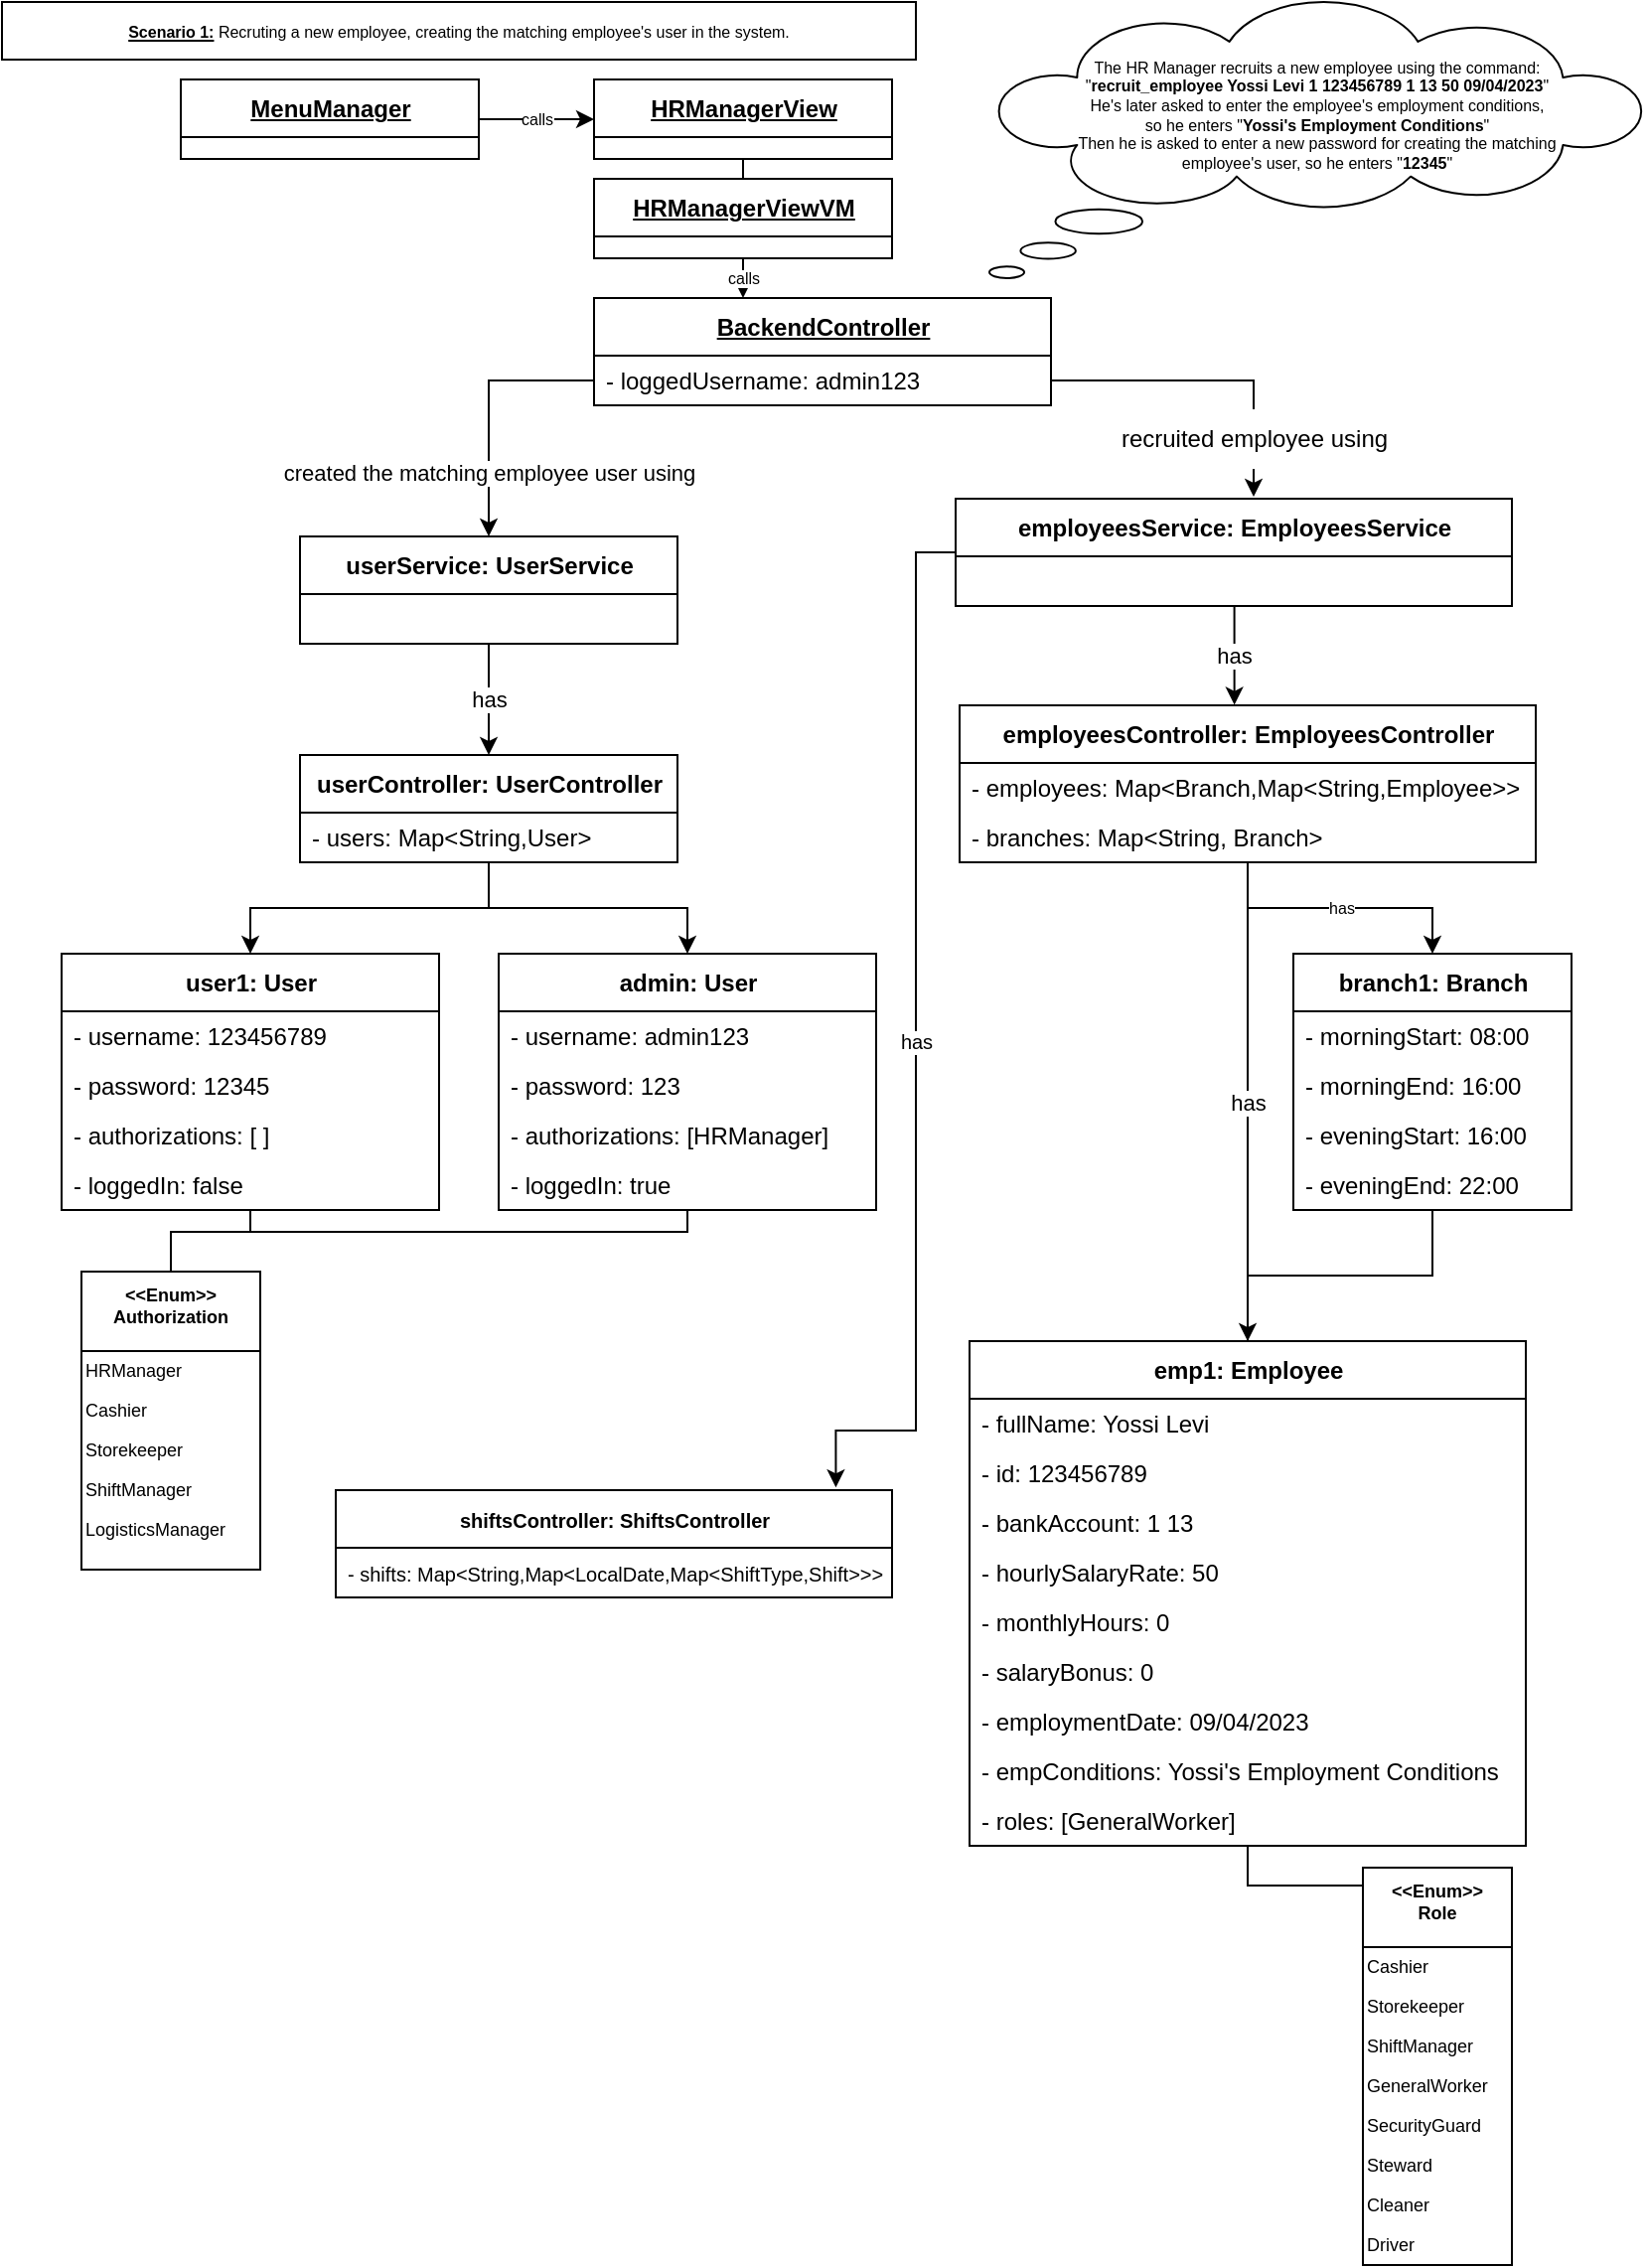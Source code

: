 <mxfile version="20.8.10" type="device"><diagram name="Page-1" id="ixeJwp6oGrkDONA-m-vL"><mxGraphModel dx="886" dy="518" grid="1" gridSize="10" guides="1" tooltips="1" connect="1" arrows="1" fold="1" page="1" pageScale="1" pageWidth="827" pageHeight="1169" math="0" shadow="0"><root><mxCell id="0"/><mxCell id="1" parent="0"/><mxCell id="OswDYO3YPx74lOHUNcAN-1" value="BackendController" style="swimlane;fontStyle=5;align=center;verticalAlign=middle;childLayout=stackLayout;horizontal=1;startSize=29;horizontalStack=0;resizeParent=1;resizeParentMax=0;resizeLast=0;collapsible=0;marginBottom=0;html=1;" parent="1" vertex="1"><mxGeometry x="298" y="150" width="230" height="54" as="geometry"/></mxCell><mxCell id="OswDYO3YPx74lOHUNcAN-3" value="- loggedUsername: admin123" style="text;html=1;strokeColor=none;fillColor=none;align=left;verticalAlign=middle;spacingLeft=4;spacingRight=4;overflow=hidden;rotatable=0;points=[[0,0.5],[1,0.5]];portConstraint=eastwest;" parent="OswDYO3YPx74lOHUNcAN-1" vertex="1"><mxGeometry y="29" width="230" height="25" as="geometry"/></mxCell><mxCell id="OswDYO3YPx74lOHUNcAN-91" value="has" style="edgeStyle=orthogonalEdgeStyle;rounded=0;orthogonalLoop=1;jettySize=auto;html=1;entryX=0.5;entryY=0;entryDx=0;entryDy=0;endArrow=classic;endFill=1;" parent="1" source="OswDYO3YPx74lOHUNcAN-4" target="OswDYO3YPx74lOHUNcAN-12" edge="1"><mxGeometry relative="1" as="geometry"/></mxCell><mxCell id="OswDYO3YPx74lOHUNcAN-4" value="userService: UserService" style="swimlane;fontStyle=1;align=center;verticalAlign=middle;childLayout=stackLayout;horizontal=1;startSize=29;horizontalStack=0;resizeParent=1;resizeParentMax=0;resizeLast=0;collapsible=0;marginBottom=0;html=1;" parent="1" vertex="1"><mxGeometry x="150" y="270" width="190" height="54" as="geometry"/></mxCell><mxCell id="OswDYO3YPx74lOHUNcAN-72" value="has" style="edgeStyle=orthogonalEdgeStyle;rounded=0;orthogonalLoop=1;jettySize=auto;html=1;entryX=0.477;entryY=-0.003;entryDx=0;entryDy=0;endArrow=classic;endFill=1;entryPerimeter=0;" parent="1" source="OswDYO3YPx74lOHUNcAN-10" target="OswDYO3YPx74lOHUNcAN-14" edge="1"><mxGeometry relative="1" as="geometry"><Array as="points"><mxPoint x="620" y="330"/></Array></mxGeometry></mxCell><mxCell id="5I7sH3d-SzGu7MCL7hGr-36" value="has" style="edgeStyle=orthogonalEdgeStyle;rounded=0;orthogonalLoop=1;jettySize=auto;html=1;entryX=0.899;entryY=-0.026;entryDx=0;entryDy=0;entryPerimeter=0;fontSize=10;endArrow=classic;endFill=1;" edge="1" parent="1" source="OswDYO3YPx74lOHUNcAN-10" target="5I7sH3d-SzGu7MCL7hGr-33"><mxGeometry relative="1" as="geometry"><Array as="points"><mxPoint x="460" y="278"/><mxPoint x="460" y="720"/><mxPoint x="420" y="720"/></Array></mxGeometry></mxCell><mxCell id="OswDYO3YPx74lOHUNcAN-10" value="employeesService: EmployeesService" style="swimlane;fontStyle=1;align=center;verticalAlign=middle;childLayout=stackLayout;horizontal=1;startSize=29;horizontalStack=0;resizeParent=1;resizeParentMax=0;resizeLast=0;collapsible=0;marginBottom=0;html=1;" parent="1" vertex="1"><mxGeometry x="480" y="251" width="280" height="54" as="geometry"/></mxCell><mxCell id="OswDYO3YPx74lOHUNcAN-94" style="edgeStyle=orthogonalEdgeStyle;rounded=0;orthogonalLoop=1;jettySize=auto;html=1;entryX=0.5;entryY=0;entryDx=0;entryDy=0;endArrow=classic;endFill=1;" parent="1" source="OswDYO3YPx74lOHUNcAN-12" target="OswDYO3YPx74lOHUNcAN-16" edge="1"><mxGeometry relative="1" as="geometry"/></mxCell><mxCell id="OswDYO3YPx74lOHUNcAN-95" style="edgeStyle=orthogonalEdgeStyle;rounded=0;orthogonalLoop=1;jettySize=auto;html=1;entryX=0.5;entryY=0;entryDx=0;entryDy=0;endArrow=classic;endFill=1;" parent="1" source="OswDYO3YPx74lOHUNcAN-12" target="OswDYO3YPx74lOHUNcAN-20" edge="1"><mxGeometry relative="1" as="geometry"/></mxCell><mxCell id="OswDYO3YPx74lOHUNcAN-12" value="userController: UserController" style="swimlane;fontStyle=1;align=center;verticalAlign=middle;childLayout=stackLayout;horizontal=1;startSize=29;horizontalStack=0;resizeParent=1;resizeParentMax=0;resizeLast=0;collapsible=0;marginBottom=0;html=1;" parent="1" vertex="1"><mxGeometry x="150" y="380" width="190" height="54" as="geometry"/></mxCell><mxCell id="OswDYO3YPx74lOHUNcAN-13" value="- users: Map&amp;lt;String,User&amp;gt;" style="text;html=1;strokeColor=none;fillColor=none;align=left;verticalAlign=middle;spacingLeft=4;spacingRight=4;overflow=hidden;rotatable=0;points=[[0,0.5],[1,0.5]];portConstraint=eastwest;" parent="OswDYO3YPx74lOHUNcAN-12" vertex="1"><mxGeometry y="29" width="190" height="25" as="geometry"/></mxCell><mxCell id="OswDYO3YPx74lOHUNcAN-89" value="has" style="edgeStyle=orthogonalEdgeStyle;rounded=0;orthogonalLoop=1;jettySize=auto;html=1;entryX=0.5;entryY=0;entryDx=0;entryDy=0;endArrow=classic;endFill=1;" parent="1" source="OswDYO3YPx74lOHUNcAN-14" target="OswDYO3YPx74lOHUNcAN-28" edge="1"><mxGeometry relative="1" as="geometry"/></mxCell><mxCell id="5I7sH3d-SzGu7MCL7hGr-31" value="has" style="edgeStyle=orthogonalEdgeStyle;rounded=0;orthogonalLoop=1;jettySize=auto;html=1;entryX=0.5;entryY=0;entryDx=0;entryDy=0;fontSize=8;endArrow=classic;endFill=1;" edge="1" parent="1" source="OswDYO3YPx74lOHUNcAN-14" target="5I7sH3d-SzGu7MCL7hGr-19"><mxGeometry relative="1" as="geometry"/></mxCell><mxCell id="OswDYO3YPx74lOHUNcAN-14" value="employeesController: EmployeesController" style="swimlane;fontStyle=1;align=center;verticalAlign=middle;childLayout=stackLayout;horizontal=1;startSize=29;horizontalStack=0;resizeParent=1;resizeParentMax=0;resizeLast=0;collapsible=0;marginBottom=0;html=1;" parent="1" vertex="1"><mxGeometry x="482" y="355" width="290" height="79" as="geometry"/></mxCell><mxCell id="OswDYO3YPx74lOHUNcAN-15" value="- employees: Map&amp;lt;Branch,Map&amp;lt;String,Employee&amp;gt;&amp;gt;" style="text;html=1;strokeColor=none;fillColor=none;align=left;verticalAlign=middle;spacingLeft=4;spacingRight=4;overflow=hidden;rotatable=0;points=[[0,0.5],[1,0.5]];portConstraint=eastwest;" parent="OswDYO3YPx74lOHUNcAN-14" vertex="1"><mxGeometry y="29" width="290" height="25" as="geometry"/></mxCell><mxCell id="5I7sH3d-SzGu7MCL7hGr-18" value="- branches: Map&amp;lt;String, Branch&amp;gt;" style="text;html=1;strokeColor=none;fillColor=none;align=left;verticalAlign=middle;spacingLeft=4;spacingRight=4;overflow=hidden;rotatable=0;points=[[0,0.5],[1,0.5]];portConstraint=eastwest;" vertex="1" parent="OswDYO3YPx74lOHUNcAN-14"><mxGeometry y="54" width="290" height="25" as="geometry"/></mxCell><mxCell id="5I7sH3d-SzGu7MCL7hGr-64" style="edgeStyle=orthogonalEdgeStyle;rounded=0;orthogonalLoop=1;jettySize=auto;html=1;fontSize=10;endArrow=none;endFill=0;" edge="1" parent="1" source="OswDYO3YPx74lOHUNcAN-16" target="5I7sH3d-SzGu7MCL7hGr-57"><mxGeometry relative="1" as="geometry"><Array as="points"><mxPoint x="125" y="620"/><mxPoint x="85" y="620"/></Array></mxGeometry></mxCell><mxCell id="OswDYO3YPx74lOHUNcAN-16" value="user1: User" style="swimlane;fontStyle=1;align=center;verticalAlign=middle;childLayout=stackLayout;horizontal=1;startSize=29;horizontalStack=0;resizeParent=1;resizeParentMax=0;resizeLast=0;collapsible=0;marginBottom=0;html=1;" parent="1" vertex="1"><mxGeometry x="30" y="480" width="190" height="129" as="geometry"/></mxCell><mxCell id="OswDYO3YPx74lOHUNcAN-17" value="- username: 123456789" style="text;html=1;strokeColor=none;fillColor=none;align=left;verticalAlign=middle;spacingLeft=4;spacingRight=4;overflow=hidden;rotatable=0;points=[[0,0.5],[1,0.5]];portConstraint=eastwest;" parent="OswDYO3YPx74lOHUNcAN-16" vertex="1"><mxGeometry y="29" width="190" height="25" as="geometry"/></mxCell><mxCell id="OswDYO3YPx74lOHUNcAN-18" value="- password: 12345" style="text;html=1;strokeColor=none;fillColor=none;align=left;verticalAlign=middle;spacingLeft=4;spacingRight=4;overflow=hidden;rotatable=0;points=[[0,0.5],[1,0.5]];portConstraint=eastwest;" parent="OswDYO3YPx74lOHUNcAN-16" vertex="1"><mxGeometry y="54" width="190" height="25" as="geometry"/></mxCell><mxCell id="OswDYO3YPx74lOHUNcAN-19" value="- authorizations: [ ]" style="text;html=1;strokeColor=none;fillColor=none;align=left;verticalAlign=middle;spacingLeft=4;spacingRight=4;overflow=hidden;rotatable=0;points=[[0,0.5],[1,0.5]];portConstraint=eastwest;" parent="OswDYO3YPx74lOHUNcAN-16" vertex="1"><mxGeometry y="79" width="190" height="25" as="geometry"/></mxCell><mxCell id="5I7sH3d-SzGu7MCL7hGr-4" value="- loggedIn: false" style="text;html=1;strokeColor=none;fillColor=none;align=left;verticalAlign=middle;spacingLeft=4;spacingRight=4;overflow=hidden;rotatable=0;points=[[0,0.5],[1,0.5]];portConstraint=eastwest;" vertex="1" parent="OswDYO3YPx74lOHUNcAN-16"><mxGeometry y="104" width="190" height="25" as="geometry"/></mxCell><mxCell id="5I7sH3d-SzGu7MCL7hGr-63" style="edgeStyle=orthogonalEdgeStyle;rounded=0;orthogonalLoop=1;jettySize=auto;html=1;fontSize=10;endArrow=none;endFill=0;" edge="1" parent="1" source="OswDYO3YPx74lOHUNcAN-20" target="5I7sH3d-SzGu7MCL7hGr-57"><mxGeometry relative="1" as="geometry"><Array as="points"><mxPoint x="345" y="620"/><mxPoint x="85" y="620"/></Array></mxGeometry></mxCell><mxCell id="OswDYO3YPx74lOHUNcAN-20" value="admin: User" style="swimlane;fontStyle=1;align=center;verticalAlign=middle;childLayout=stackLayout;horizontal=1;startSize=29;horizontalStack=0;resizeParent=1;resizeParentMax=0;resizeLast=0;collapsible=0;marginBottom=0;html=1;" parent="1" vertex="1"><mxGeometry x="250" y="480" width="190" height="129" as="geometry"/></mxCell><mxCell id="OswDYO3YPx74lOHUNcAN-21" value="- username: admin123" style="text;html=1;strokeColor=none;fillColor=none;align=left;verticalAlign=middle;spacingLeft=4;spacingRight=4;overflow=hidden;rotatable=0;points=[[0,0.5],[1,0.5]];portConstraint=eastwest;" parent="OswDYO3YPx74lOHUNcAN-20" vertex="1"><mxGeometry y="29" width="190" height="25" as="geometry"/></mxCell><mxCell id="OswDYO3YPx74lOHUNcAN-22" value="- password: 123" style="text;html=1;strokeColor=none;fillColor=none;align=left;verticalAlign=middle;spacingLeft=4;spacingRight=4;overflow=hidden;rotatable=0;points=[[0,0.5],[1,0.5]];portConstraint=eastwest;" parent="OswDYO3YPx74lOHUNcAN-20" vertex="1"><mxGeometry y="54" width="190" height="25" as="geometry"/></mxCell><mxCell id="OswDYO3YPx74lOHUNcAN-23" value="- authorizations: [HRManager]" style="text;html=1;strokeColor=none;fillColor=none;align=left;verticalAlign=middle;spacingLeft=4;spacingRight=4;overflow=hidden;rotatable=0;points=[[0,0.5],[1,0.5]];portConstraint=eastwest;" parent="OswDYO3YPx74lOHUNcAN-20" vertex="1"><mxGeometry y="79" width="190" height="25" as="geometry"/></mxCell><mxCell id="5I7sH3d-SzGu7MCL7hGr-1" value="- loggedIn: true" style="text;html=1;strokeColor=none;fillColor=none;align=left;verticalAlign=middle;spacingLeft=4;spacingRight=4;overflow=hidden;rotatable=0;points=[[0,0.5],[1,0.5]];portConstraint=eastwest;" vertex="1" parent="OswDYO3YPx74lOHUNcAN-20"><mxGeometry y="104" width="190" height="25" as="geometry"/></mxCell><mxCell id="5I7sH3d-SzGu7MCL7hGr-65" style="edgeStyle=orthogonalEdgeStyle;rounded=0;orthogonalLoop=1;jettySize=auto;html=1;entryX=0.5;entryY=0;entryDx=0;entryDy=0;fontSize=10;endArrow=none;endFill=0;" edge="1" parent="1" source="OswDYO3YPx74lOHUNcAN-28" target="5I7sH3d-SzGu7MCL7hGr-48"><mxGeometry relative="1" as="geometry"/></mxCell><mxCell id="OswDYO3YPx74lOHUNcAN-28" value="emp1: Employee" style="swimlane;fontStyle=1;align=center;verticalAlign=middle;childLayout=stackLayout;horizontal=1;startSize=29;horizontalStack=0;resizeParent=1;resizeParentMax=0;resizeLast=0;collapsible=0;marginBottom=0;html=1;" parent="1" vertex="1"><mxGeometry x="487" y="675" width="280" height="254" as="geometry"/></mxCell><mxCell id="OswDYO3YPx74lOHUNcAN-29" value="- fullName: Yossi Levi" style="text;html=1;strokeColor=none;fillColor=none;align=left;verticalAlign=middle;spacingLeft=4;spacingRight=4;overflow=hidden;rotatable=0;points=[[0,0.5],[1,0.5]];portConstraint=eastwest;" parent="OswDYO3YPx74lOHUNcAN-28" vertex="1"><mxGeometry y="29" width="280" height="25" as="geometry"/></mxCell><mxCell id="OswDYO3YPx74lOHUNcAN-30" value="- id: 123456789" style="text;html=1;strokeColor=none;fillColor=none;align=left;verticalAlign=middle;spacingLeft=4;spacingRight=4;overflow=hidden;rotatable=0;points=[[0,0.5],[1,0.5]];portConstraint=eastwest;" parent="OswDYO3YPx74lOHUNcAN-28" vertex="1"><mxGeometry y="54" width="280" height="25" as="geometry"/></mxCell><mxCell id="OswDYO3YPx74lOHUNcAN-31" value="- bankAccount: 1 13" style="text;html=1;strokeColor=none;fillColor=none;align=left;verticalAlign=middle;spacingLeft=4;spacingRight=4;overflow=hidden;rotatable=0;points=[[0,0.5],[1,0.5]];portConstraint=eastwest;" parent="OswDYO3YPx74lOHUNcAN-28" vertex="1"><mxGeometry y="79" width="280" height="25" as="geometry"/></mxCell><mxCell id="OswDYO3YPx74lOHUNcAN-32" value="- hourlySalaryRate: 50" style="text;html=1;strokeColor=none;fillColor=none;align=left;verticalAlign=middle;spacingLeft=4;spacingRight=4;overflow=hidden;rotatable=0;points=[[0,0.5],[1,0.5]];portConstraint=eastwest;" parent="OswDYO3YPx74lOHUNcAN-28" vertex="1"><mxGeometry y="104" width="280" height="25" as="geometry"/></mxCell><mxCell id="5I7sH3d-SzGu7MCL7hGr-15" value="- monthlyHours: 0" style="text;html=1;strokeColor=none;fillColor=none;align=left;verticalAlign=middle;spacingLeft=4;spacingRight=4;overflow=hidden;rotatable=0;points=[[0,0.5],[1,0.5]];portConstraint=eastwest;" vertex="1" parent="OswDYO3YPx74lOHUNcAN-28"><mxGeometry y="129" width="280" height="25" as="geometry"/></mxCell><mxCell id="5I7sH3d-SzGu7MCL7hGr-16" value="- salaryBonus: 0" style="text;html=1;strokeColor=none;fillColor=none;align=left;verticalAlign=middle;spacingLeft=4;spacingRight=4;overflow=hidden;rotatable=0;points=[[0,0.5],[1,0.5]];portConstraint=eastwest;" vertex="1" parent="OswDYO3YPx74lOHUNcAN-28"><mxGeometry y="154" width="280" height="25" as="geometry"/></mxCell><mxCell id="5I7sH3d-SzGu7MCL7hGr-66" value="- employmentDate: 09/04/2023" style="text;html=1;strokeColor=none;fillColor=none;align=left;verticalAlign=middle;spacingLeft=4;spacingRight=4;overflow=hidden;rotatable=0;points=[[0,0.5],[1,0.5]];portConstraint=eastwest;" vertex="1" parent="OswDYO3YPx74lOHUNcAN-28"><mxGeometry y="179" width="280" height="25" as="geometry"/></mxCell><mxCell id="OswDYO3YPx74lOHUNcAN-39" value="- empConditions: Yossi's Employment Conditions" style="text;html=1;strokeColor=none;fillColor=none;align=left;verticalAlign=middle;spacingLeft=4;spacingRight=4;overflow=hidden;rotatable=0;points=[[0,0.5],[1,0.5]];portConstraint=eastwest;" parent="OswDYO3YPx74lOHUNcAN-28" vertex="1"><mxGeometry y="204" width="280" height="25" as="geometry"/></mxCell><mxCell id="OswDYO3YPx74lOHUNcAN-38" value="- roles: [GeneralWorker]" style="text;html=1;strokeColor=none;fillColor=none;align=left;verticalAlign=middle;spacingLeft=4;spacingRight=4;overflow=hidden;rotatable=0;points=[[0,0.5],[1,0.5]];portConstraint=eastwest;" parent="OswDYO3YPx74lOHUNcAN-28" vertex="1"><mxGeometry y="229" width="280" height="25" as="geometry"/></mxCell><mxCell id="OswDYO3YPx74lOHUNcAN-69" style="edgeStyle=orthogonalEdgeStyle;rounded=0;orthogonalLoop=1;jettySize=auto;html=1;endArrow=classic;endFill=1;startArrow=none;" parent="1" source="OswDYO3YPx74lOHUNcAN-70" edge="1"><mxGeometry relative="1" as="geometry"><mxPoint x="630" y="250" as="targetPoint"/><Array as="points"><mxPoint x="630" y="250"/><mxPoint x="630" y="250"/></Array></mxGeometry></mxCell><mxCell id="OswDYO3YPx74lOHUNcAN-71" value="" style="edgeStyle=orthogonalEdgeStyle;rounded=0;orthogonalLoop=1;jettySize=auto;html=1;entryX=0.5;entryY=0;entryDx=0;entryDy=0;endArrow=none;endFill=1;" parent="1" source="OswDYO3YPx74lOHUNcAN-3" target="OswDYO3YPx74lOHUNcAN-70" edge="1"><mxGeometry relative="1" as="geometry"><mxPoint x="529" y="201.5" as="sourcePoint"/><mxPoint x="620" y="270" as="targetPoint"/><Array as="points"><mxPoint x="630" y="191"/></Array></mxGeometry></mxCell><mxCell id="OswDYO3YPx74lOHUNcAN-70" value="recruited employee using" style="text;html=1;align=center;verticalAlign=middle;resizable=0;points=[];autosize=1;strokeColor=none;fillColor=none;" parent="1" vertex="1"><mxGeometry x="550" y="206" width="160" height="30" as="geometry"/></mxCell><mxCell id="OswDYO3YPx74lOHUNcAN-80" value="created the matching employee user using" style="edgeStyle=orthogonalEdgeStyle;rounded=0;orthogonalLoop=1;jettySize=auto;html=1;exitX=0;exitY=0.5;exitDx=0;exitDy=0;entryX=0.5;entryY=0;entryDx=0;entryDy=0;endArrow=classic;endFill=1;" parent="1" source="OswDYO3YPx74lOHUNcAN-3" target="OswDYO3YPx74lOHUNcAN-4" edge="1"><mxGeometry x="0.51" relative="1" as="geometry"><mxPoint as="offset"/></mxGeometry></mxCell><mxCell id="5I7sH3d-SzGu7MCL7hGr-3" value="The HR Manager recruits a new employee using the command:&lt;br style=&quot;font-size: 8px;&quot;&gt;&quot;&lt;b&gt;recruit_employee Yossi Levi 1 123456789 1 13 50 09/04/2023&lt;/b&gt;&quot;&lt;br&gt;He's later asked to enter the employee's employment conditions,&lt;br&gt;so he enters &quot;&lt;b&gt;Yossi's Employment Conditions&lt;/b&gt;&quot;&lt;br&gt;Then he is asked to enter a new password for creating the matching&lt;br&gt;employee's user, so he enters &quot;&lt;b&gt;12345&lt;/b&gt;&quot;" style="whiteSpace=wrap;html=1;shape=mxgraph.basic.cloud_callout;fontSize=8;labelPosition=center;verticalLabelPosition=middle;align=center;verticalAlign=middle;spacing=0;spacingTop=-25;" vertex="1" parent="1"><mxGeometry x="497" y="1" width="330" height="139" as="geometry"/></mxCell><mxCell id="5I7sH3d-SzGu7MCL7hGr-14" value="calls" style="edgeStyle=orthogonalEdgeStyle;rounded=0;orthogonalLoop=1;jettySize=auto;html=1;entryX=0.327;entryY=0;entryDx=0;entryDy=0;entryPerimeter=0;fontSize=8;endArrow=classic;endFill=1;" edge="1" parent="1" source="5I7sH3d-SzGu7MCL7hGr-5" target="OswDYO3YPx74lOHUNcAN-1"><mxGeometry relative="1" as="geometry"/></mxCell><mxCell id="5I7sH3d-SzGu7MCL7hGr-5" value="HRManagerViewVM" style="swimlane;fontStyle=5;align=center;verticalAlign=middle;childLayout=stackLayout;horizontal=1;startSize=29;horizontalStack=0;resizeParent=1;resizeParentMax=0;resizeLast=0;collapsible=0;marginBottom=0;html=1;" vertex="1" parent="1"><mxGeometry x="298" y="90" width="150" height="40" as="geometry"/></mxCell><mxCell id="5I7sH3d-SzGu7MCL7hGr-13" style="edgeStyle=orthogonalEdgeStyle;rounded=0;orthogonalLoop=1;jettySize=auto;html=1;entryX=0.5;entryY=0;entryDx=0;entryDy=0;fontSize=8;endArrow=none;endFill=0;" edge="1" parent="1" source="5I7sH3d-SzGu7MCL7hGr-7" target="5I7sH3d-SzGu7MCL7hGr-5"><mxGeometry relative="1" as="geometry"><Array as="points"><mxPoint x="373" y="80"/><mxPoint x="373" y="80"/></Array></mxGeometry></mxCell><mxCell id="5I7sH3d-SzGu7MCL7hGr-7" value="HRManagerView" style="swimlane;fontStyle=5;align=center;verticalAlign=middle;childLayout=stackLayout;horizontal=1;startSize=29;horizontalStack=0;resizeParent=1;resizeParentMax=0;resizeLast=0;collapsible=0;marginBottom=0;html=1;" vertex="1" parent="1"><mxGeometry x="298" y="40" width="150" height="40" as="geometry"/></mxCell><mxCell id="5I7sH3d-SzGu7MCL7hGr-9" value="calls" style="edgeStyle=orthogonalEdgeStyle;rounded=0;orthogonalLoop=1;jettySize=auto;html=1;entryX=0;entryY=0.5;entryDx=0;entryDy=0;fontSize=8;" edge="1" parent="1" source="5I7sH3d-SzGu7MCL7hGr-8" target="5I7sH3d-SzGu7MCL7hGr-7"><mxGeometry relative="1" as="geometry"/></mxCell><mxCell id="5I7sH3d-SzGu7MCL7hGr-8" value="MenuManager" style="swimlane;fontStyle=5;align=center;verticalAlign=middle;childLayout=stackLayout;horizontal=1;startSize=29;horizontalStack=0;resizeParent=1;resizeParentMax=0;resizeLast=0;collapsible=0;marginBottom=0;html=1;" vertex="1" parent="1"><mxGeometry x="90" y="40" width="150" height="40" as="geometry"/></mxCell><mxCell id="5I7sH3d-SzGu7MCL7hGr-32" style="edgeStyle=orthogonalEdgeStyle;rounded=0;orthogonalLoop=1;jettySize=auto;html=1;entryX=0.5;entryY=0;entryDx=0;entryDy=0;fontSize=8;endArrow=none;endFill=0;" edge="1" parent="1" source="5I7sH3d-SzGu7MCL7hGr-19" target="OswDYO3YPx74lOHUNcAN-28"><mxGeometry relative="1" as="geometry"/></mxCell><mxCell id="5I7sH3d-SzGu7MCL7hGr-19" value="branch1: Branch" style="swimlane;fontStyle=1;align=center;verticalAlign=middle;childLayout=stackLayout;horizontal=1;startSize=29;horizontalStack=0;resizeParent=1;resizeParentMax=0;resizeLast=0;collapsible=0;marginBottom=0;html=1;" vertex="1" parent="1"><mxGeometry x="650" y="480" width="140" height="129" as="geometry"/></mxCell><mxCell id="5I7sH3d-SzGu7MCL7hGr-20" value="- morningStart: 08:00" style="text;html=1;strokeColor=none;fillColor=none;align=left;verticalAlign=middle;spacingLeft=4;spacingRight=4;overflow=hidden;rotatable=0;points=[[0,0.5],[1,0.5]];portConstraint=eastwest;" vertex="1" parent="5I7sH3d-SzGu7MCL7hGr-19"><mxGeometry y="29" width="140" height="25" as="geometry"/></mxCell><mxCell id="5I7sH3d-SzGu7MCL7hGr-28" value="- morningEnd: 16:00" style="text;html=1;strokeColor=none;fillColor=none;align=left;verticalAlign=middle;spacingLeft=4;spacingRight=4;overflow=hidden;rotatable=0;points=[[0,0.5],[1,0.5]];portConstraint=eastwest;" vertex="1" parent="5I7sH3d-SzGu7MCL7hGr-19"><mxGeometry y="54" width="140" height="25" as="geometry"/></mxCell><mxCell id="5I7sH3d-SzGu7MCL7hGr-29" value="- eveningStart: 16:00" style="text;html=1;strokeColor=none;fillColor=none;align=left;verticalAlign=middle;spacingLeft=4;spacingRight=4;overflow=hidden;rotatable=0;points=[[0,0.5],[1,0.5]];portConstraint=eastwest;" vertex="1" parent="5I7sH3d-SzGu7MCL7hGr-19"><mxGeometry y="79" width="140" height="25" as="geometry"/></mxCell><mxCell id="5I7sH3d-SzGu7MCL7hGr-30" value="- eveningEnd: 22:00" style="text;html=1;strokeColor=none;fillColor=none;align=left;verticalAlign=middle;spacingLeft=4;spacingRight=4;overflow=hidden;rotatable=0;points=[[0,0.5],[1,0.5]];portConstraint=eastwest;" vertex="1" parent="5I7sH3d-SzGu7MCL7hGr-19"><mxGeometry y="104" width="140" height="25" as="geometry"/></mxCell><mxCell id="5I7sH3d-SzGu7MCL7hGr-33" value="shiftsController: ShiftsController" style="swimlane;fontStyle=1;align=center;verticalAlign=middle;childLayout=stackLayout;horizontal=1;startSize=29;horizontalStack=0;resizeParent=1;resizeParentMax=0;resizeLast=0;collapsible=0;marginBottom=0;html=1;fontSize=10;" vertex="1" parent="1"><mxGeometry x="168" y="750" width="280" height="54" as="geometry"/></mxCell><mxCell id="5I7sH3d-SzGu7MCL7hGr-34" value="- shifts: Map&amp;lt;String,Map&amp;lt;LocalDate,Map&amp;lt;ShiftType,Shift&amp;gt;&amp;gt;&amp;gt;" style="text;html=1;strokeColor=none;fillColor=none;align=left;verticalAlign=middle;spacingLeft=4;spacingRight=4;overflow=hidden;rotatable=0;points=[[0,0.5],[1,0.5]];portConstraint=eastwest;fontSize=10;" vertex="1" parent="5I7sH3d-SzGu7MCL7hGr-33"><mxGeometry y="29" width="280" height="25" as="geometry"/></mxCell><mxCell id="5I7sH3d-SzGu7MCL7hGr-47" value="&lt;b&gt;&lt;u&gt;Scenario 1:&lt;/u&gt;&lt;/b&gt; Recruting a new employee, creating the matching employee's user in the system." style="rounded=0;whiteSpace=wrap;html=1;fontSize=8;" vertex="1" parent="1"><mxGeometry y="1" width="460" height="29" as="geometry"/></mxCell><mxCell id="5I7sH3d-SzGu7MCL7hGr-48" value="&lt;&lt;Enum&gt;&gt;&#10;Role" style="swimlane;fontStyle=1;align=center;verticalAlign=top;childLayout=stackLayout;horizontal=1;startSize=40;horizontalStack=0;resizeParent=1;resizeLast=0;collapsible=1;marginBottom=0;rounded=0;shadow=0;strokeWidth=1;fontSize=9;" vertex="1" parent="1"><mxGeometry x="685" y="940" width="75" height="200" as="geometry"><mxRectangle x="130" y="380" width="160" height="26" as="alternateBounds"/></mxGeometry></mxCell><mxCell id="5I7sH3d-SzGu7MCL7hGr-49" value="Cashier" style="text;html=1;align=left;verticalAlign=middle;resizable=0;points=[];autosize=1;strokeColor=none;fillColor=none;fontSize=9;" vertex="1" parent="5I7sH3d-SzGu7MCL7hGr-48"><mxGeometry y="40" width="75" height="20" as="geometry"/></mxCell><mxCell id="5I7sH3d-SzGu7MCL7hGr-50" value="Storekeeper" style="text;html=1;align=left;verticalAlign=middle;resizable=0;points=[];autosize=1;strokeColor=none;fillColor=none;fontSize=9;" vertex="1" parent="5I7sH3d-SzGu7MCL7hGr-48"><mxGeometry y="60" width="75" height="20" as="geometry"/></mxCell><mxCell id="5I7sH3d-SzGu7MCL7hGr-51" value="ShiftManager" style="text;html=1;align=left;verticalAlign=middle;resizable=0;points=[];autosize=1;strokeColor=none;fillColor=none;fontSize=9;" vertex="1" parent="5I7sH3d-SzGu7MCL7hGr-48"><mxGeometry y="80" width="75" height="20" as="geometry"/></mxCell><mxCell id="5I7sH3d-SzGu7MCL7hGr-52" value="GeneralWorker" style="text;html=1;align=left;verticalAlign=middle;resizable=0;points=[];autosize=1;strokeColor=none;fillColor=none;fontSize=9;" vertex="1" parent="5I7sH3d-SzGu7MCL7hGr-48"><mxGeometry y="100" width="75" height="20" as="geometry"/></mxCell><mxCell id="5I7sH3d-SzGu7MCL7hGr-53" value="SecurityGuard" style="text;html=1;align=left;verticalAlign=middle;resizable=0;points=[];autosize=1;strokeColor=none;fillColor=none;fontSize=9;" vertex="1" parent="5I7sH3d-SzGu7MCL7hGr-48"><mxGeometry y="120" width="75" height="20" as="geometry"/></mxCell><mxCell id="5I7sH3d-SzGu7MCL7hGr-54" value="Steward" style="text;html=1;align=left;verticalAlign=middle;resizable=0;points=[];autosize=1;strokeColor=none;fillColor=none;fontSize=9;" vertex="1" parent="5I7sH3d-SzGu7MCL7hGr-48"><mxGeometry y="140" width="75" height="20" as="geometry"/></mxCell><mxCell id="5I7sH3d-SzGu7MCL7hGr-55" value="Cleaner" style="text;html=1;align=left;verticalAlign=middle;resizable=0;points=[];autosize=1;strokeColor=none;fillColor=none;fontSize=9;" vertex="1" parent="5I7sH3d-SzGu7MCL7hGr-48"><mxGeometry y="160" width="75" height="20" as="geometry"/></mxCell><mxCell id="5I7sH3d-SzGu7MCL7hGr-56" value="Driver" style="text;html=1;align=left;verticalAlign=middle;resizable=0;points=[];autosize=1;strokeColor=none;fillColor=none;fontSize=9;" vertex="1" parent="5I7sH3d-SzGu7MCL7hGr-48"><mxGeometry y="180" width="75" height="20" as="geometry"/></mxCell><mxCell id="5I7sH3d-SzGu7MCL7hGr-57" value="&lt;&lt;Enum&gt;&gt;&#10;Authorization" style="swimlane;fontStyle=1;align=center;verticalAlign=top;childLayout=stackLayout;horizontal=1;startSize=40;horizontalStack=0;resizeParent=1;resizeLast=0;collapsible=1;marginBottom=0;rounded=0;shadow=0;strokeWidth=1;fontSize=9;" vertex="1" parent="1"><mxGeometry x="40" y="640" width="90" height="150" as="geometry"><mxRectangle x="130" y="380" width="160" height="26" as="alternateBounds"/></mxGeometry></mxCell><mxCell id="5I7sH3d-SzGu7MCL7hGr-58" value="HRManager" style="text;html=1;align=left;verticalAlign=middle;resizable=0;points=[];autosize=1;strokeColor=none;fillColor=none;fontSize=9;" vertex="1" parent="5I7sH3d-SzGu7MCL7hGr-57"><mxGeometry y="40" width="90" height="20" as="geometry"/></mxCell><mxCell id="5I7sH3d-SzGu7MCL7hGr-59" value="Cashier" style="text;html=1;align=left;verticalAlign=middle;resizable=0;points=[];autosize=1;strokeColor=none;fillColor=none;fontSize=9;" vertex="1" parent="5I7sH3d-SzGu7MCL7hGr-57"><mxGeometry y="60" width="90" height="20" as="geometry"/></mxCell><mxCell id="5I7sH3d-SzGu7MCL7hGr-60" value="Storekeeper" style="text;html=1;align=left;verticalAlign=middle;resizable=0;points=[];autosize=1;strokeColor=none;fillColor=none;fontSize=9;" vertex="1" parent="5I7sH3d-SzGu7MCL7hGr-57"><mxGeometry y="80" width="90" height="20" as="geometry"/></mxCell><mxCell id="5I7sH3d-SzGu7MCL7hGr-61" value="ShiftManager" style="text;html=1;align=left;verticalAlign=middle;resizable=0;points=[];autosize=1;strokeColor=none;fillColor=none;fontSize=9;" vertex="1" parent="5I7sH3d-SzGu7MCL7hGr-57"><mxGeometry y="100" width="90" height="20" as="geometry"/></mxCell><mxCell id="5I7sH3d-SzGu7MCL7hGr-62" value="LogisticsManager" style="text;html=1;align=left;verticalAlign=middle;resizable=0;points=[];autosize=1;strokeColor=none;fillColor=none;fontSize=9;" vertex="1" parent="5I7sH3d-SzGu7MCL7hGr-57"><mxGeometry y="120" width="90" height="20" as="geometry"/></mxCell></root></mxGraphModel></diagram></mxfile>